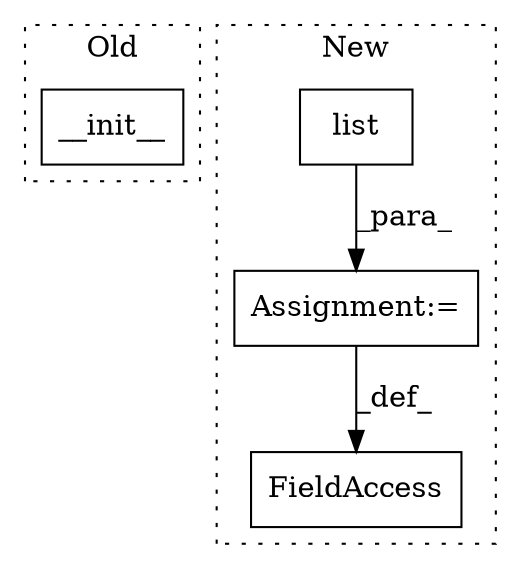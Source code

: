 digraph G {
subgraph cluster0 {
1 [label="__init__" a="32" s="4002" l="10" shape="box"];
label = "Old";
style="dotted";
}
subgraph cluster1 {
2 [label="list" a="32" s="627,653" l="5,1" shape="box"];
3 [label="FieldAccess" a="22" s="606" l="20" shape="box"];
4 [label="Assignment:=" a="7" s="626" l="1" shape="box"];
label = "New";
style="dotted";
}
2 -> 4 [label="_para_"];
4 -> 3 [label="_def_"];
}